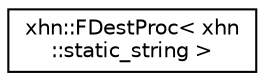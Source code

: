 digraph "Graphical Class Hierarchy"
{
  edge [fontname="Helvetica",fontsize="10",labelfontname="Helvetica",labelfontsize="10"];
  node [fontname="Helvetica",fontsize="10",shape=record];
  rankdir="LR";
  Node1 [label="xhn::FDestProc\< xhn\l::static_string \>",height=0.2,width=0.4,color="black", fillcolor="white", style="filled",URL="$structxhn_1_1_f_dest_proc.html"];
}
